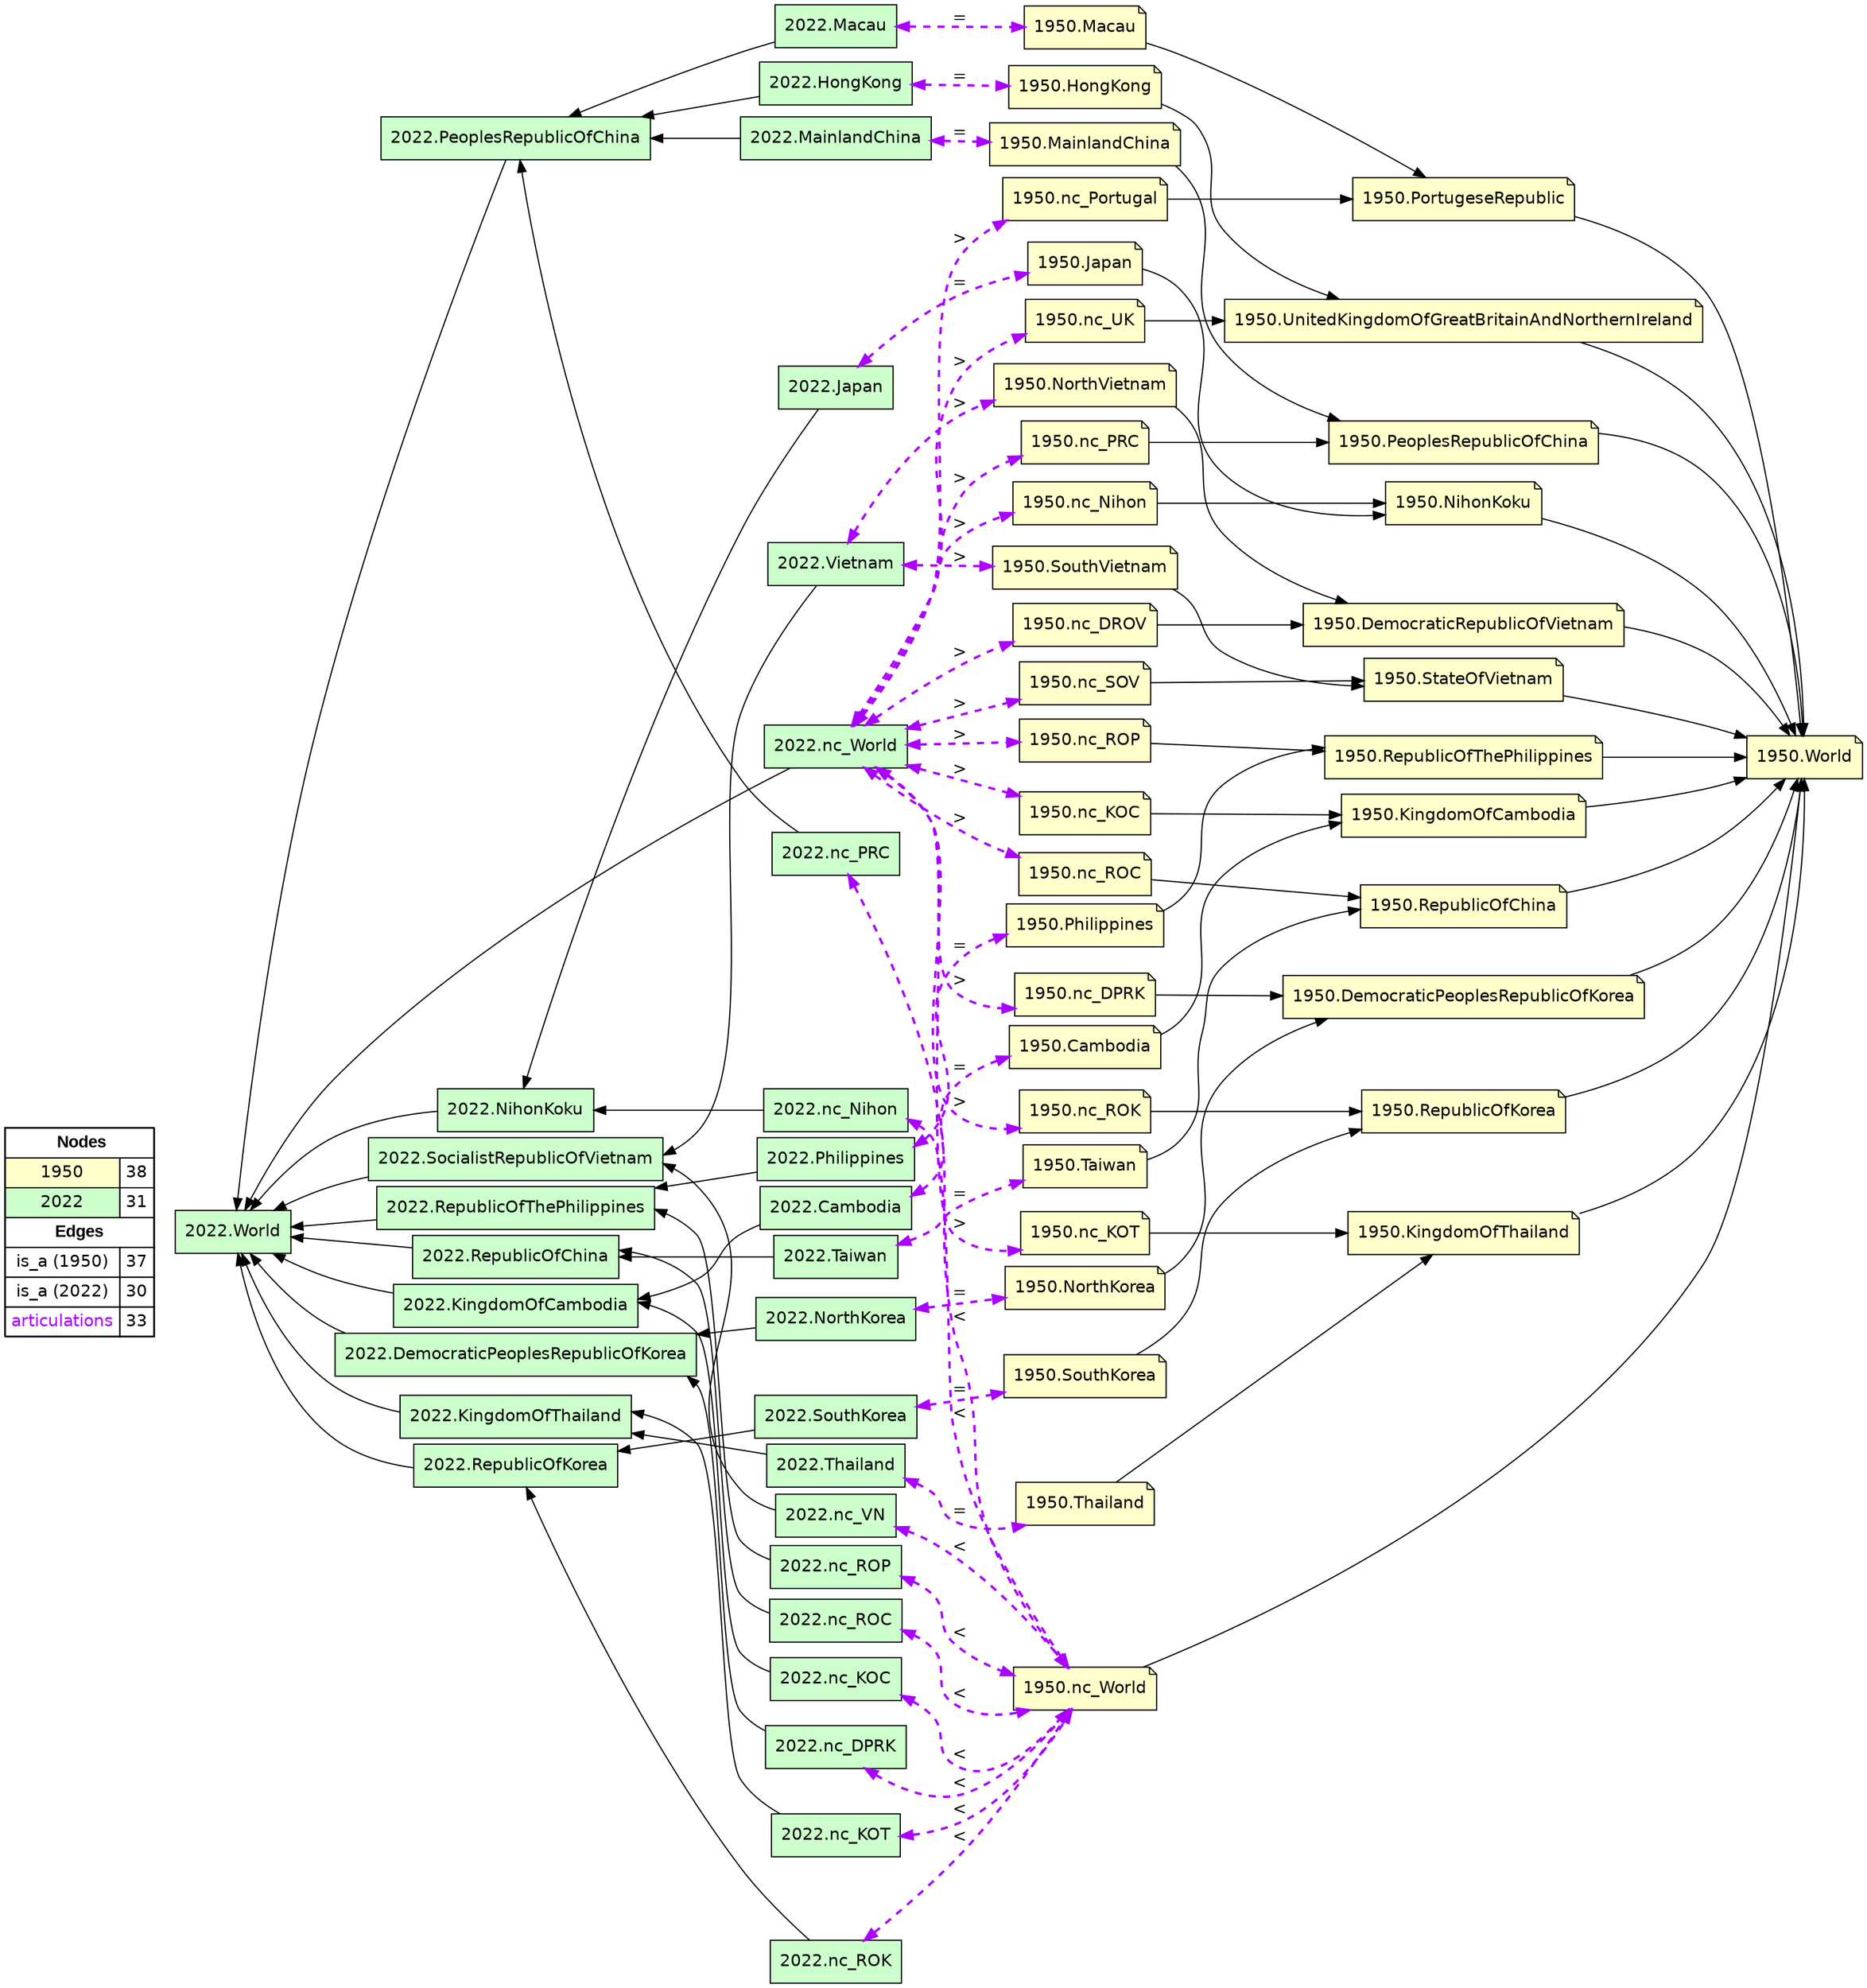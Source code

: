 digraph{
rankdir=LR
node[shape=circle style=filled fillcolor="#FFFFFF"] 
node[shape=note style=filled fillcolor="#FFFFCC" fontname="helvetica"] 
"1950.World"
"1950.PeoplesRepublicOfChina"
"1950.KingdomOfThailand"
"1950.NihonKoku"
"1950.PortugeseRepublic"
"1950.nc_UK"
"1950.Cambodia"
"1950.nc_SOV"
"1950.NorthVietnam"
"1950.nc_World"
"1950.DemocraticPeoplesRepublicOfKorea"
"1950.Macau"
"1950.Philippines"
"1950.RepublicOfKorea"
"1950.nc_PRC"
"1950.SouthVietnam"
"1950.SouthKorea"
"1950.KingdomOfCambodia"
"1950.nc_ROC"
"1950.nc_ROK"
"1950.nc_ROP"
"1950.Taiwan"
"1950.nc_Portugal"
"1950.MainlandChina"
"1950.NorthKorea"
"1950.nc_Nihon"
"1950.DemocraticRepublicOfVietnam"
"1950.nc_DPRK"
"1950.HongKong"
"1950.RepublicOfThePhilippines"
"1950.nc_DROV"
"1950.nc_KOT"
"1950.UnitedKingdomOfGreatBritainAndNorthernIreland"
"1950.nc_KOC"
"1950.RepublicOfChina"
"1950.StateOfVietnam"
"1950.Japan"
"1950.Thailand"
node[shape=circle style=filled fillcolor="#FFFFFF"] 
node[shape=box style=filled fillcolor="#CCFFCC" fontname="helvetica"] 
"2022.nc_DPRK"
"2022.Japan"
"2022.HongKong"
"2022.nc_VN"
"2022.SocialistRepublicOfVietnam"
"2022.RepublicOfKorea"
"2022.DemocraticPeoplesRepublicOfKorea"
"2022.NorthKorea"
"2022.Philippines"
"2022.nc_World"
"2022.PeoplesRepublicOfChina"
"2022.MainlandChina"
"2022.RepublicOfChina"
"2022.Cambodia"
"2022.nc_Nihon"
"2022.Vietnam"
"2022.NihonKoku"
"2022.World"
"2022.KingdomOfThailand"
"2022.Taiwan"
"2022.Macau"
"2022.KingdomOfCambodia"
"2022.Thailand"
"2022.nc_ROK"
"2022.nc_PRC"
"2022.nc_KOC"
"2022.nc_ROC"
"2022.SouthKorea"
"2022.nc_KOT"
"2022.nc_ROP"
"2022.RepublicOfThePhilippines"
edge[style=solid color="#000000" constraint=true penwidth=1 dir=forward]
edge[style=solid color="#000000" constraint=true penwidth=1 dir=forward]
"1950.NihonKoku" -> "1950.World"
"1950.nc_ROP" -> "1950.RepublicOfThePhilippines"
"1950.nc_ROC" -> "1950.RepublicOfChina"
"1950.PortugeseRepublic" -> "1950.World"
"1950.DemocraticPeoplesRepublicOfKorea" -> "1950.World"
"1950.Philippines" -> "1950.RepublicOfThePhilippines"
"1950.RepublicOfKorea" -> "1950.World"
"1950.nc_KOC" -> "1950.KingdomOfCambodia"
"1950.nc_World" -> "1950.World"
"1950.nc_DROV" -> "1950.DemocraticRepublicOfVietnam"
"1950.nc_DPRK" -> "1950.DemocraticPeoplesRepublicOfKorea"
"1950.KingdomOfCambodia" -> "1950.World"
"1950.Cambodia" -> "1950.KingdomOfCambodia"
"1950.NorthVietnam" -> "1950.DemocraticRepublicOfVietnam"
"1950.MainlandChina" -> "1950.PeoplesRepublicOfChina"
"1950.nc_KOT" -> "1950.KingdomOfThailand"
"1950.HongKong" -> "1950.UnitedKingdomOfGreatBritainAndNorthernIreland"
"1950.DemocraticRepublicOfVietnam" -> "1950.World"
"1950.nc_ROK" -> "1950.RepublicOfKorea"
"1950.StateOfVietnam" -> "1950.World"
"1950.KingdomOfThailand" -> "1950.World"
"1950.SouthVietnam" -> "1950.StateOfVietnam"
"1950.Japan" -> "1950.NihonKoku"
"1950.UnitedKingdomOfGreatBritainAndNorthernIreland" -> "1950.World"
"1950.RepublicOfChina" -> "1950.World"
"1950.Taiwan" -> "1950.RepublicOfChina"
"1950.nc_Portugal" -> "1950.PortugeseRepublic"
"1950.nc_UK" -> "1950.UnitedKingdomOfGreatBritainAndNorthernIreland"
"1950.nc_Nihon" -> "1950.NihonKoku"
"1950.nc_SOV" -> "1950.StateOfVietnam"
"1950.SouthKorea" -> "1950.RepublicOfKorea"
"1950.RepublicOfThePhilippines" -> "1950.World"
"1950.PeoplesRepublicOfChina" -> "1950.World"
"1950.Macau" -> "1950.PortugeseRepublic"
"1950.NorthKorea" -> "1950.DemocraticPeoplesRepublicOfKorea"
"1950.nc_PRC" -> "1950.PeoplesRepublicOfChina"
"1950.Thailand" -> "1950.KingdomOfThailand"
edge[style=solid color="#000000" constraint=true penwidth=1 dir=forward]
edge[style=solid color="#000000" constraint=true penwidth=1 dir=forward]
"2022.RepublicOfThePhilippines" -> "2022.Philippines" [dir=back]
"2022.DemocraticPeoplesRepublicOfKorea" -> "2022.nc_DPRK" [dir=back]
"2022.PeoplesRepublicOfChina" -> "2022.Macau" [dir=back]
"2022.SocialistRepublicOfVietnam" -> "2022.nc_VN" [dir=back]
"2022.RepublicOfChina" -> "2022.nc_ROC" [dir=back]
"2022.RepublicOfKorea" -> "2022.SouthKorea" [dir=back]
"2022.NihonKoku" -> "2022.nc_Nihon" [dir=back]
"2022.World" -> "2022.RepublicOfChina" [dir=back]
"2022.World" -> "2022.SocialistRepublicOfVietnam" [dir=back]
"2022.KingdomOfThailand" -> "2022.nc_KOT" [dir=back]
"2022.World" -> "2022.KingdomOfCambodia" [dir=back]
"2022.World" -> "2022.RepublicOfKorea" [dir=back]
"2022.RepublicOfChina" -> "2022.Taiwan" [dir=back]
"2022.KingdomOfThailand" -> "2022.Thailand" [dir=back]
"2022.World" -> "2022.DemocraticPeoplesRepublicOfKorea" [dir=back]
"2022.World" -> "2022.NihonKoku" [dir=back]
"2022.KingdomOfCambodia" -> "2022.Cambodia" [dir=back]
"2022.RepublicOfKorea" -> "2022.nc_ROK" [dir=back]
"2022.RepublicOfThePhilippines" -> "2022.nc_ROP" [dir=back]
"2022.NihonKoku" -> "2022.Japan" [dir=back]
"2022.World" -> "2022.nc_World" [dir=back]
"2022.SocialistRepublicOfVietnam" -> "2022.Vietnam" [dir=back]
"2022.World" -> "2022.RepublicOfThePhilippines" [dir=back]
"2022.PeoplesRepublicOfChina" -> "2022.HongKong" [dir=back]
"2022.World" -> "2022.PeoplesRepublicOfChina" [dir=back]
"2022.PeoplesRepublicOfChina" -> "2022.MainlandChina" [dir=back]
"2022.DemocraticPeoplesRepublicOfKorea" -> "2022.NorthKorea" [dir=back]
"2022.KingdomOfCambodia" -> "2022.nc_KOC" [dir=back]
"2022.World" -> "2022.KingdomOfThailand" [dir=back]
"2022.PeoplesRepublicOfChina" -> "2022.nc_PRC" [dir=back]
edge[style=solid color="#000000" constraint=true penwidth=1 dir=forward]
edge[style=dashed color="#AA00FF" constraint=true penwidth=2 dir=both]
"2022.Philippines" -> "1950.Philippines" [label="="]
"2022.nc_World" -> "1950.nc_DPRK" [label=">"]
"2022.Cambodia" -> "1950.Cambodia" [label="="]
"2022.nc_ROP" -> "1950.nc_World" [label="<"]
"2022.nc_World" -> "1950.nc_DROV" [label=">"]
"2022.nc_World" -> "1950.nc_SOV" [label=">"]
"2022.MainlandChina" -> "1950.MainlandChina" [label="="]
"2022.HongKong" -> "1950.HongKong" [label="="]
"2022.nc_PRC" -> "1950.nc_World" [label="<"]
"2022.nc_ROC" -> "1950.nc_World" [label="<"]
"2022.nc_Nihon" -> "1950.nc_World" [label="<"]
"2022.Thailand" -> "1950.Thailand" [label="="]
"2022.NorthKorea" -> "1950.NorthKorea" [label="="]
"2022.nc_KOT" -> "1950.nc_World" [label="<"]
"2022.nc_DPRK" -> "1950.nc_World" [label="<"]
"2022.Macau" -> "1950.Macau" [label="="]
"2022.nc_World" -> "1950.nc_ROP" [label=">"]
"2022.SouthKorea" -> "1950.SouthKorea" [label="="]
"2022.nc_World" -> "1950.nc_Portugal" [label=">"]
"2022.nc_ROK" -> "1950.nc_World" [label="<"]
"2022.nc_World" -> "1950.nc_UK" [label=">"]
"2022.nc_World" -> "1950.nc_Nihon" [label=">"]
"2022.nc_VN" -> "1950.nc_World" [label="<"]
"2022.Japan" -> "1950.Japan" [label="="]
"2022.nc_World" -> "1950.nc_ROK" [label=">"]
"2022.nc_World" -> "1950.nc_KOC" [label=">"]
"2022.nc_World" -> "1950.nc_KOT" [label=">"]
"2022.nc_KOC" -> "1950.nc_World" [label="<"]
"2022.Vietnam" -> "1950.NorthVietnam" [label=">"]
"2022.Vietnam" -> "1950.SouthVietnam" [label=">"]
"2022.nc_World" -> "1950.nc_ROC" [label=">"]
"2022.Taiwan" -> "1950.Taiwan" [label="="]
"2022.nc_World" -> "1950.nc_PRC" [label=">"]
node[shape=box] 
{rank=source Legend [fillcolor= white margin=0 label=< 
 <TABLE BORDER="0" CELLBORDER="1" CELLSPACING="0" CELLPADDING="4"> 
<TR> <TD COLSPAN="2"><font face="Arial Black"> Nodes</font></TD> </TR> 
<TR> 
 <TD bgcolor="#FFFFCC" fontname="helvetica">1950</TD> 
 <TD>38</TD> 
 </TR> 
<TR> 
 <TD bgcolor="#CCFFCC" fontname="helvetica">2022</TD> 
 <TD>31</TD> 
 </TR> 
<TR> <TD COLSPAN="2"><font face = "Arial Black"> Edges </font></TD> </TR> 
<TR> 
 <TD><font color ="#000000">is_a (1950)</font></TD><TD>37</TD>
</TR>
<TR> 
 <TD><font color ="#000000">is_a (2022)</font></TD><TD>30</TD>
</TR>
<TR> 
 <TD><font color ="#AA00FF">articulations</font></TD><TD>33</TD>
</TR>
</TABLE> 
 >] } 
}